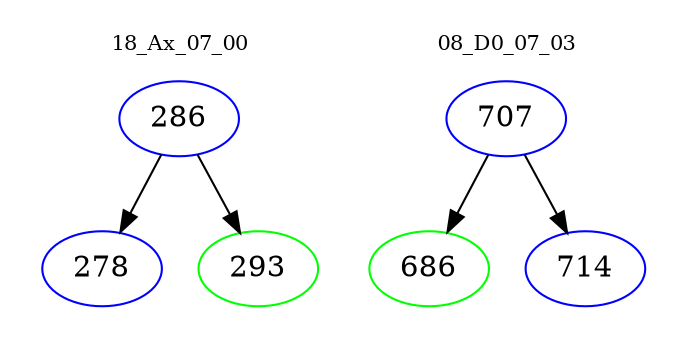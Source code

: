 digraph{
subgraph cluster_0 {
color = white
label = "18_Ax_07_00";
fontsize=10;
T0_286 [label="286", color="blue"]
T0_286 -> T0_278 [color="black"]
T0_278 [label="278", color="blue"]
T0_286 -> T0_293 [color="black"]
T0_293 [label="293", color="green"]
}
subgraph cluster_1 {
color = white
label = "08_D0_07_03";
fontsize=10;
T1_707 [label="707", color="blue"]
T1_707 -> T1_686 [color="black"]
T1_686 [label="686", color="green"]
T1_707 -> T1_714 [color="black"]
T1_714 [label="714", color="blue"]
}
}
